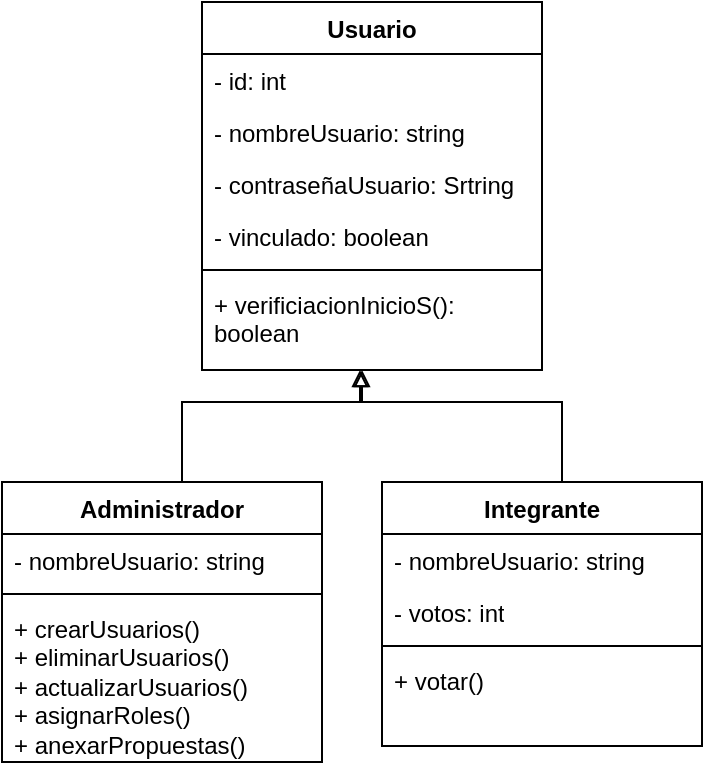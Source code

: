 <mxfile version="21.3.0" type="github">
  <diagram name="Página-1" id="trnjkpJJ10eJwYekqgBw">
    <mxGraphModel dx="839" dy="446" grid="1" gridSize="10" guides="1" tooltips="1" connect="1" arrows="1" fold="1" page="1" pageScale="1" pageWidth="827" pageHeight="1169" math="0" shadow="0">
      <root>
        <mxCell id="0" />
        <mxCell id="1" parent="0" />
        <mxCell id="WUvMaPNVotVwmsGL1wxf-5" value="Usuario" style="swimlane;fontStyle=1;align=center;verticalAlign=top;childLayout=stackLayout;horizontal=1;startSize=26;horizontalStack=0;resizeParent=1;resizeParentMax=0;resizeLast=0;collapsible=1;marginBottom=0;whiteSpace=wrap;html=1;" parent="1" vertex="1">
          <mxGeometry x="170" y="280" width="170" height="184" as="geometry" />
        </mxCell>
        <mxCell id="WUvMaPNVotVwmsGL1wxf-6" value="- id: int" style="text;strokeColor=none;fillColor=none;align=left;verticalAlign=top;spacingLeft=4;spacingRight=4;overflow=hidden;rotatable=0;points=[[0,0.5],[1,0.5]];portConstraint=eastwest;whiteSpace=wrap;html=1;" parent="WUvMaPNVotVwmsGL1wxf-5" vertex="1">
          <mxGeometry y="26" width="170" height="26" as="geometry" />
        </mxCell>
        <mxCell id="WUvMaPNVotVwmsGL1wxf-9" value="- nombreUsuario: string&amp;nbsp;" style="text;strokeColor=none;fillColor=none;align=left;verticalAlign=top;spacingLeft=4;spacingRight=4;overflow=hidden;rotatable=0;points=[[0,0.5],[1,0.5]];portConstraint=eastwest;whiteSpace=wrap;html=1;" parent="WUvMaPNVotVwmsGL1wxf-5" vertex="1">
          <mxGeometry y="52" width="170" height="26" as="geometry" />
        </mxCell>
        <mxCell id="WUvMaPNVotVwmsGL1wxf-10" value="- contraseñaUsuario: Srtring&lt;br&gt;" style="text;strokeColor=none;fillColor=none;align=left;verticalAlign=top;spacingLeft=4;spacingRight=4;overflow=hidden;rotatable=0;points=[[0,0.5],[1,0.5]];portConstraint=eastwest;whiteSpace=wrap;html=1;" parent="WUvMaPNVotVwmsGL1wxf-5" vertex="1">
          <mxGeometry y="78" width="170" height="26" as="geometry" />
        </mxCell>
        <mxCell id="MUwicLGjELFvL4GB7C8i-1" value="- vinculado: boolean" style="text;strokeColor=none;fillColor=none;align=left;verticalAlign=top;spacingLeft=4;spacingRight=4;overflow=hidden;rotatable=0;points=[[0,0.5],[1,0.5]];portConstraint=eastwest;whiteSpace=wrap;html=1;" vertex="1" parent="WUvMaPNVotVwmsGL1wxf-5">
          <mxGeometry y="104" width="170" height="26" as="geometry" />
        </mxCell>
        <mxCell id="WUvMaPNVotVwmsGL1wxf-7" value="" style="line;strokeWidth=1;fillColor=none;align=left;verticalAlign=middle;spacingTop=-1;spacingLeft=3;spacingRight=3;rotatable=0;labelPosition=right;points=[];portConstraint=eastwest;strokeColor=inherit;" parent="WUvMaPNVotVwmsGL1wxf-5" vertex="1">
          <mxGeometry y="130" width="170" height="8" as="geometry" />
        </mxCell>
        <mxCell id="WUvMaPNVotVwmsGL1wxf-8" value="+ verificiacionInicioS(): boolean" style="text;strokeColor=none;fillColor=none;align=left;verticalAlign=top;spacingLeft=4;spacingRight=4;overflow=hidden;rotatable=0;points=[[0,0.5],[1,0.5]];portConstraint=eastwest;whiteSpace=wrap;html=1;" parent="WUvMaPNVotVwmsGL1wxf-5" vertex="1">
          <mxGeometry y="138" width="170" height="46" as="geometry" />
        </mxCell>
        <mxCell id="WUvMaPNVotVwmsGL1wxf-11" value="Administrador" style="swimlane;fontStyle=1;align=center;verticalAlign=top;childLayout=stackLayout;horizontal=1;startSize=26;horizontalStack=0;resizeParent=1;resizeParentMax=0;resizeLast=0;collapsible=1;marginBottom=0;whiteSpace=wrap;html=1;" parent="1" vertex="1">
          <mxGeometry x="70" y="520" width="160" height="140" as="geometry" />
        </mxCell>
        <mxCell id="WUvMaPNVotVwmsGL1wxf-13" value="- nombreUsuario: string&amp;nbsp;" style="text;strokeColor=none;fillColor=none;align=left;verticalAlign=top;spacingLeft=4;spacingRight=4;overflow=hidden;rotatable=0;points=[[0,0.5],[1,0.5]];portConstraint=eastwest;whiteSpace=wrap;html=1;" parent="WUvMaPNVotVwmsGL1wxf-11" vertex="1">
          <mxGeometry y="26" width="160" height="26" as="geometry" />
        </mxCell>
        <mxCell id="WUvMaPNVotVwmsGL1wxf-15" value="" style="line;strokeWidth=1;fillColor=none;align=left;verticalAlign=middle;spacingTop=-1;spacingLeft=3;spacingRight=3;rotatable=0;labelPosition=right;points=[];portConstraint=eastwest;strokeColor=inherit;" parent="WUvMaPNVotVwmsGL1wxf-11" vertex="1">
          <mxGeometry y="52" width="160" height="8" as="geometry" />
        </mxCell>
        <mxCell id="WUvMaPNVotVwmsGL1wxf-16" value="+ crearUsuarios()&lt;br&gt;+ eliminarUsuarios()&lt;br&gt;+ actualizarUsuarios()&lt;br&gt;+ asignarRoles()&lt;br&gt;+ anexarPropuestas()" style="text;strokeColor=none;fillColor=none;align=left;verticalAlign=top;spacingLeft=4;spacingRight=4;overflow=hidden;rotatable=0;points=[[0,0.5],[1,0.5]];portConstraint=eastwest;whiteSpace=wrap;html=1;" parent="WUvMaPNVotVwmsGL1wxf-11" vertex="1">
          <mxGeometry y="60" width="160" height="80" as="geometry" />
        </mxCell>
        <mxCell id="WUvMaPNVotVwmsGL1wxf-17" value="" style="edgeStyle=orthogonalEdgeStyle;rounded=0;orthogonalLoop=1;jettySize=auto;html=1;endArrow=block;endFill=0;exitX=0.5;exitY=0;exitDx=0;exitDy=0;" parent="1" source="WUvMaPNVotVwmsGL1wxf-11" target="WUvMaPNVotVwmsGL1wxf-8" edge="1">
          <mxGeometry relative="1" as="geometry">
            <mxPoint x="250" y="440" as="targetPoint" />
            <Array as="points">
              <mxPoint x="160" y="480" />
              <mxPoint x="249" y="480" />
            </Array>
          </mxGeometry>
        </mxCell>
        <mxCell id="WUvMaPNVotVwmsGL1wxf-18" value="Integrante" style="swimlane;fontStyle=1;align=center;verticalAlign=top;childLayout=stackLayout;horizontal=1;startSize=26;horizontalStack=0;resizeParent=1;resizeParentMax=0;resizeLast=0;collapsible=1;marginBottom=0;whiteSpace=wrap;html=1;" parent="1" vertex="1">
          <mxGeometry x="260" y="520" width="160" height="132" as="geometry" />
        </mxCell>
        <mxCell id="WUvMaPNVotVwmsGL1wxf-20" value="- nombreUsuario: string&amp;nbsp;" style="text;strokeColor=none;fillColor=none;align=left;verticalAlign=top;spacingLeft=4;spacingRight=4;overflow=hidden;rotatable=0;points=[[0,0.5],[1,0.5]];portConstraint=eastwest;whiteSpace=wrap;html=1;" parent="WUvMaPNVotVwmsGL1wxf-18" vertex="1">
          <mxGeometry y="26" width="160" height="26" as="geometry" />
        </mxCell>
        <mxCell id="WUvMaPNVotVwmsGL1wxf-21" value="- votos: int" style="text;strokeColor=none;fillColor=none;align=left;verticalAlign=top;spacingLeft=4;spacingRight=4;overflow=hidden;rotatable=0;points=[[0,0.5],[1,0.5]];portConstraint=eastwest;whiteSpace=wrap;html=1;" parent="WUvMaPNVotVwmsGL1wxf-18" vertex="1">
          <mxGeometry y="52" width="160" height="26" as="geometry" />
        </mxCell>
        <mxCell id="WUvMaPNVotVwmsGL1wxf-22" value="" style="line;strokeWidth=1;fillColor=none;align=left;verticalAlign=middle;spacingTop=-1;spacingLeft=3;spacingRight=3;rotatable=0;labelPosition=right;points=[];portConstraint=eastwest;strokeColor=inherit;" parent="WUvMaPNVotVwmsGL1wxf-18" vertex="1">
          <mxGeometry y="78" width="160" height="8" as="geometry" />
        </mxCell>
        <mxCell id="WUvMaPNVotVwmsGL1wxf-23" value="+ votar()" style="text;strokeColor=none;fillColor=none;align=left;verticalAlign=top;spacingLeft=4;spacingRight=4;overflow=hidden;rotatable=0;points=[[0,0.5],[1,0.5]];portConstraint=eastwest;whiteSpace=wrap;html=1;" parent="WUvMaPNVotVwmsGL1wxf-18" vertex="1">
          <mxGeometry y="86" width="160" height="46" as="geometry" />
        </mxCell>
        <mxCell id="WUvMaPNVotVwmsGL1wxf-24" value="" style="edgeStyle=orthogonalEdgeStyle;rounded=0;orthogonalLoop=1;jettySize=auto;html=1;endArrow=block;endFill=0;exitX=0.5;exitY=0;exitDx=0;exitDy=0;" parent="1" source="WUvMaPNVotVwmsGL1wxf-18" target="WUvMaPNVotVwmsGL1wxf-8" edge="1">
          <mxGeometry relative="1" as="geometry">
            <mxPoint x="350" y="520" as="sourcePoint" />
            <mxPoint x="250" y="440" as="targetPoint" />
            <Array as="points">
              <mxPoint x="350" y="480" />
              <mxPoint x="250" y="480" />
            </Array>
          </mxGeometry>
        </mxCell>
      </root>
    </mxGraphModel>
  </diagram>
</mxfile>
